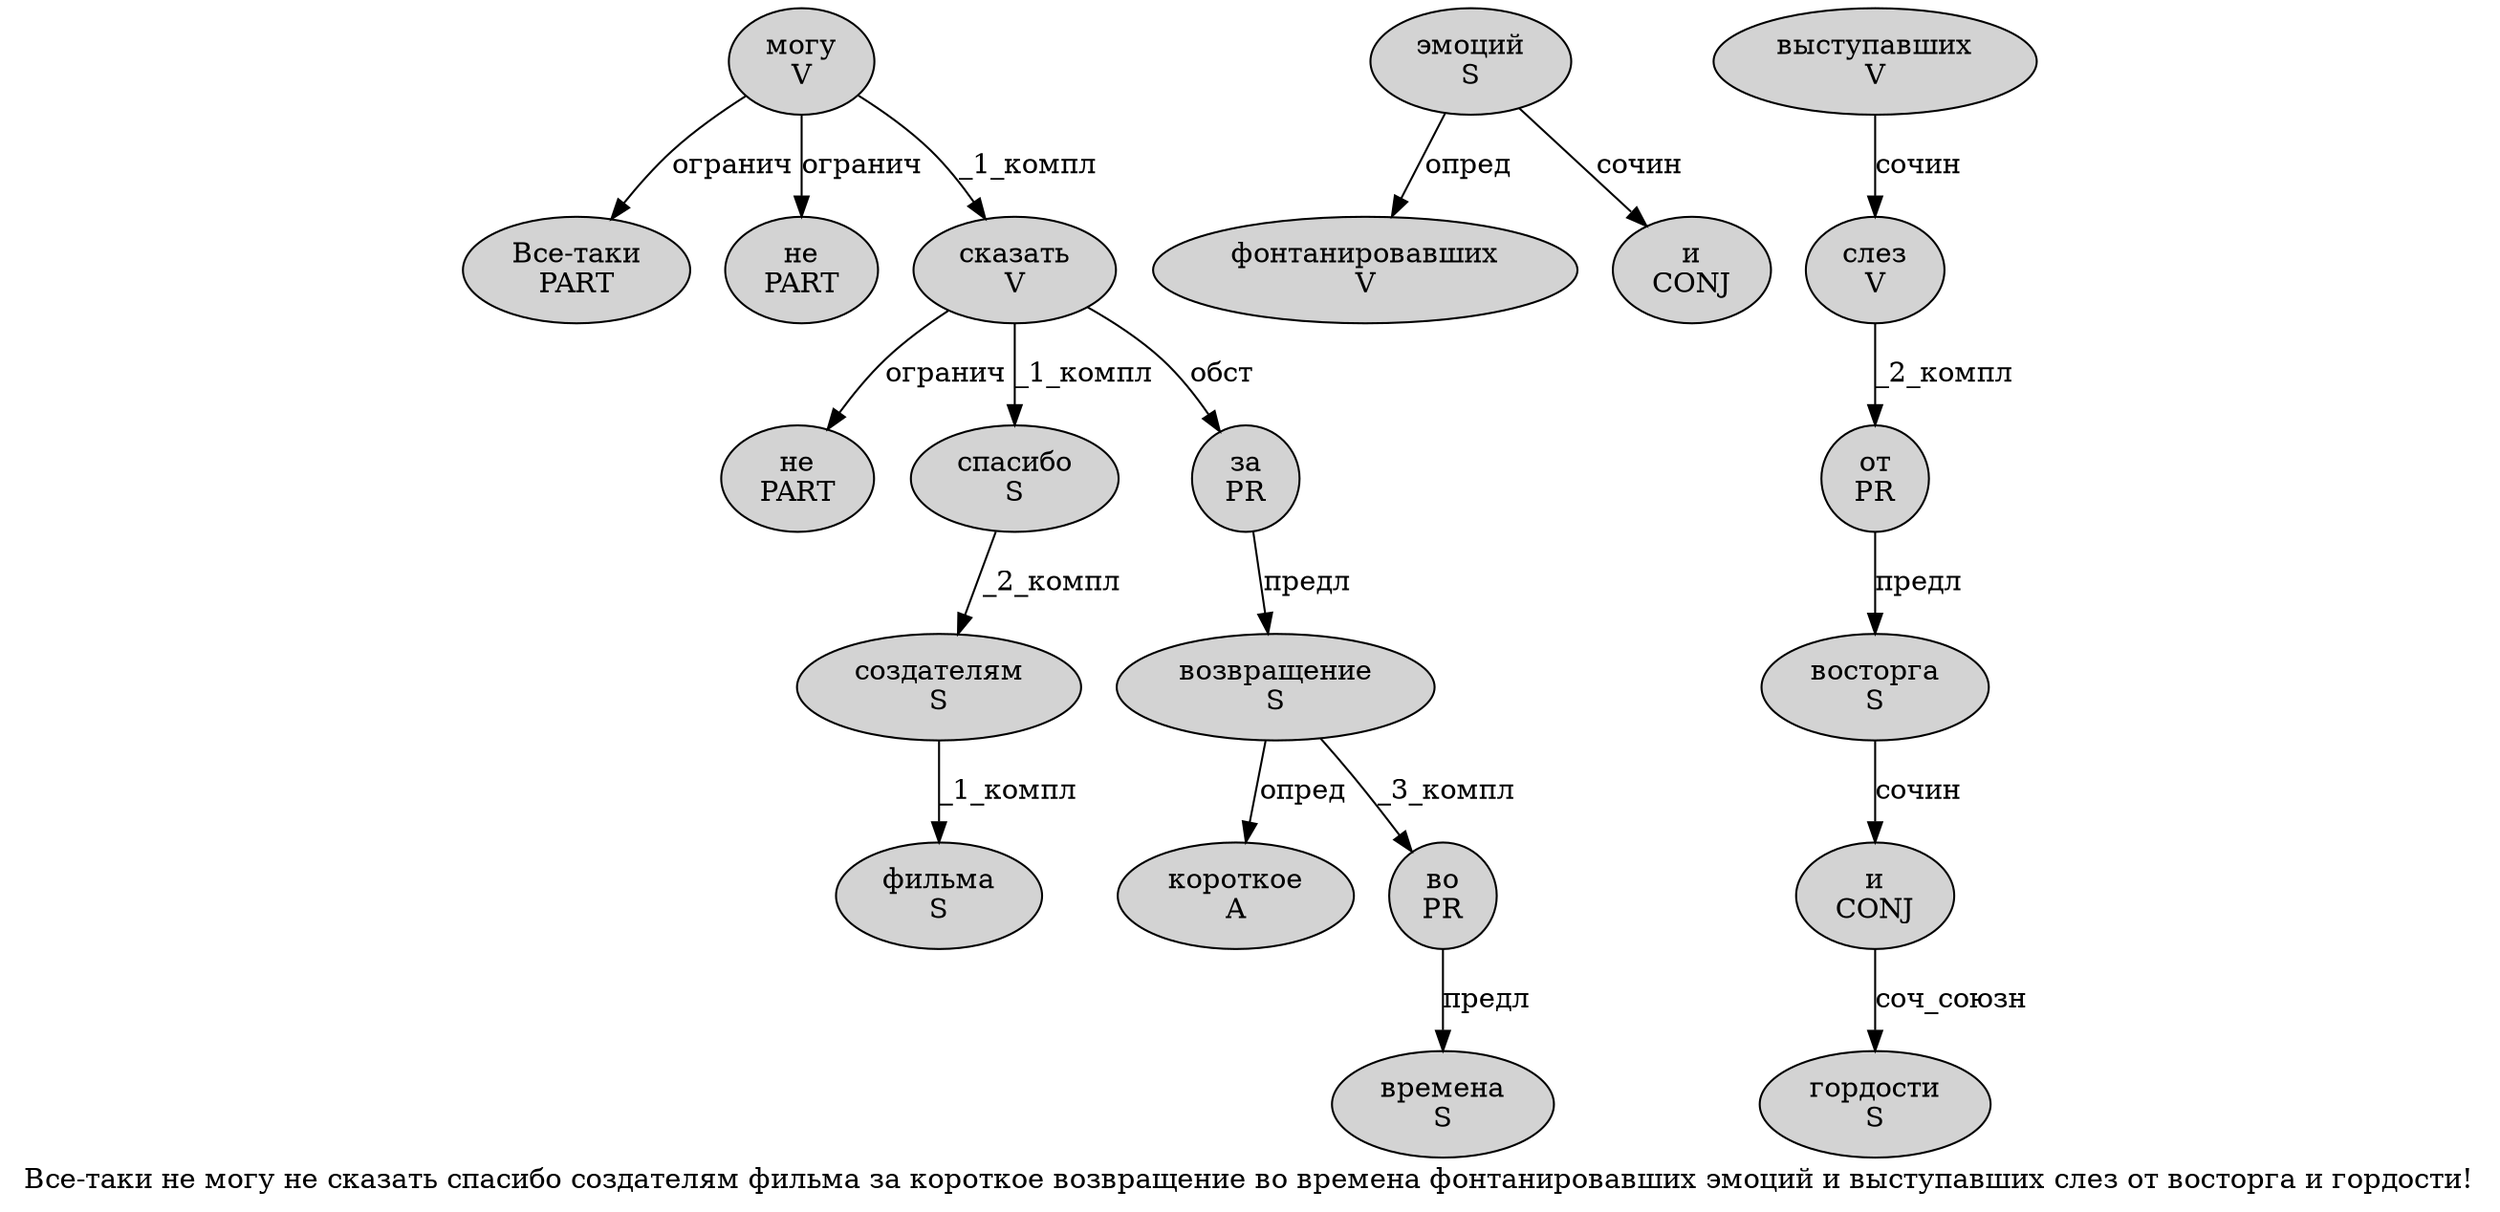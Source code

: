 digraph SENTENCE_3607 {
	graph [label="Все-таки не могу не сказать спасибо создателям фильма за короткое возвращение во времена фонтанировавших эмоций и выступавших слез от восторга и гордости!"]
	node [style=filled]
		0 [label="Все-таки
PART" color="" fillcolor=lightgray penwidth=1 shape=ellipse]
		1 [label="не
PART" color="" fillcolor=lightgray penwidth=1 shape=ellipse]
		2 [label="могу
V" color="" fillcolor=lightgray penwidth=1 shape=ellipse]
		3 [label="не
PART" color="" fillcolor=lightgray penwidth=1 shape=ellipse]
		4 [label="сказать
V" color="" fillcolor=lightgray penwidth=1 shape=ellipse]
		5 [label="спасибо
S" color="" fillcolor=lightgray penwidth=1 shape=ellipse]
		6 [label="создателям
S" color="" fillcolor=lightgray penwidth=1 shape=ellipse]
		7 [label="фильма
S" color="" fillcolor=lightgray penwidth=1 shape=ellipse]
		8 [label="за
PR" color="" fillcolor=lightgray penwidth=1 shape=ellipse]
		9 [label="короткое
A" color="" fillcolor=lightgray penwidth=1 shape=ellipse]
		10 [label="возвращение
S" color="" fillcolor=lightgray penwidth=1 shape=ellipse]
		11 [label="во
PR" color="" fillcolor=lightgray penwidth=1 shape=ellipse]
		12 [label="времена
S" color="" fillcolor=lightgray penwidth=1 shape=ellipse]
		13 [label="фонтанировавших
V" color="" fillcolor=lightgray penwidth=1 shape=ellipse]
		14 [label="эмоций
S" color="" fillcolor=lightgray penwidth=1 shape=ellipse]
		15 [label="и
CONJ" color="" fillcolor=lightgray penwidth=1 shape=ellipse]
		16 [label="выступавших
V" color="" fillcolor=lightgray penwidth=1 shape=ellipse]
		17 [label="слез
V" color="" fillcolor=lightgray penwidth=1 shape=ellipse]
		18 [label="от
PR" color="" fillcolor=lightgray penwidth=1 shape=ellipse]
		19 [label="восторга
S" color="" fillcolor=lightgray penwidth=1 shape=ellipse]
		20 [label="и
CONJ" color="" fillcolor=lightgray penwidth=1 shape=ellipse]
		21 [label="гордости
S" color="" fillcolor=lightgray penwidth=1 shape=ellipse]
			5 -> 6 [label="_2_компл"]
			17 -> 18 [label="_2_компл"]
			20 -> 21 [label="соч_союзн"]
			10 -> 9 [label="опред"]
			10 -> 11 [label="_3_компл"]
			6 -> 7 [label="_1_компл"]
			2 -> 0 [label="огранич"]
			2 -> 1 [label="огранич"]
			2 -> 4 [label="_1_компл"]
			19 -> 20 [label="сочин"]
			16 -> 17 [label="сочин"]
			8 -> 10 [label="предл"]
			4 -> 3 [label="огранич"]
			4 -> 5 [label="_1_компл"]
			4 -> 8 [label="обст"]
			14 -> 13 [label="опред"]
			14 -> 15 [label="сочин"]
			18 -> 19 [label="предл"]
			11 -> 12 [label="предл"]
}